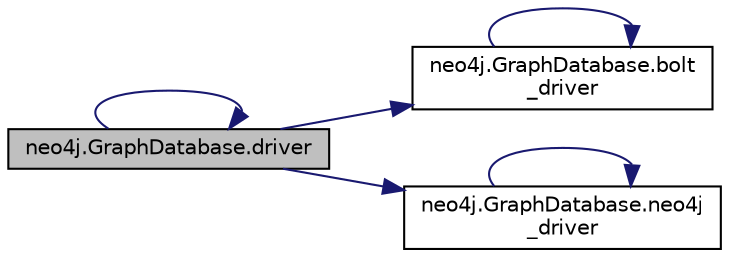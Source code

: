 digraph "neo4j.GraphDatabase.driver"
{
 // LATEX_PDF_SIZE
  edge [fontname="Helvetica",fontsize="10",labelfontname="Helvetica",labelfontsize="10"];
  node [fontname="Helvetica",fontsize="10",shape=record];
  rankdir="LR";
  Node1 [label="neo4j.GraphDatabase.driver",height=0.2,width=0.4,color="black", fillcolor="grey75", style="filled", fontcolor="black",tooltip=" "];
  Node1 -> Node2 [color="midnightblue",fontsize="10",style="solid",fontname="Helvetica"];
  Node2 [label="neo4j.GraphDatabase.bolt\l_driver",height=0.2,width=0.4,color="black", fillcolor="white", style="filled",URL="$d7/d6e/classneo4j_1_1_graph_database.html#af54a385d0e97a3cff43fb7774d94a519",tooltip=" "];
  Node2 -> Node2 [color="midnightblue",fontsize="10",style="solid",fontname="Helvetica"];
  Node1 -> Node1 [color="midnightblue",fontsize="10",style="solid",fontname="Helvetica"];
  Node1 -> Node3 [color="midnightblue",fontsize="10",style="solid",fontname="Helvetica"];
  Node3 [label="neo4j.GraphDatabase.neo4j\l_driver",height=0.2,width=0.4,color="black", fillcolor="white", style="filled",URL="$d7/d6e/classneo4j_1_1_graph_database.html#a3d11cf32e2f43528b00074f00b4a6c9a",tooltip=" "];
  Node3 -> Node3 [color="midnightblue",fontsize="10",style="solid",fontname="Helvetica"];
}
